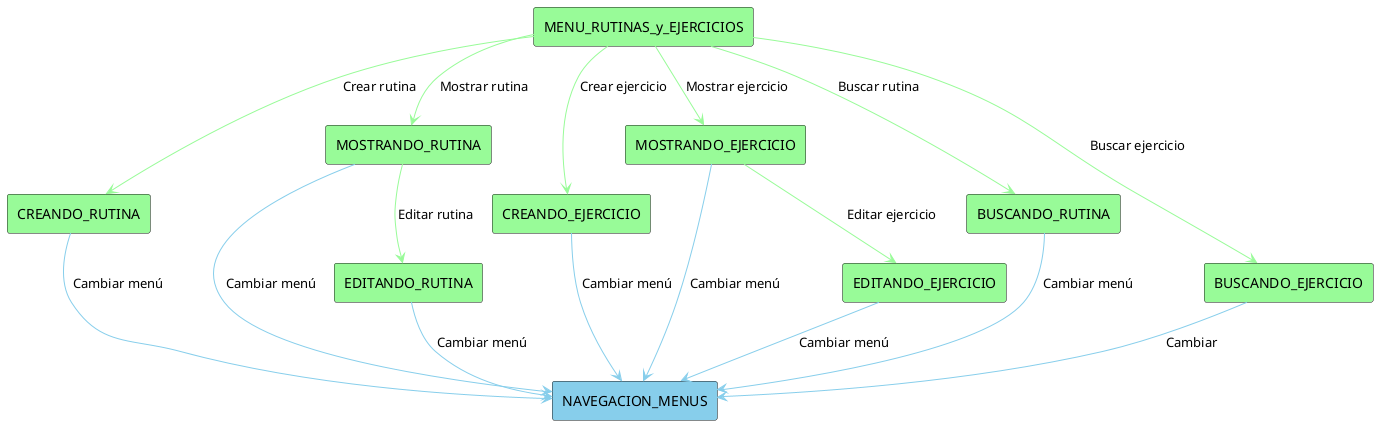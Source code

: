 @startuml DiagramaDeContextoMenuRutinasyEjerciciosProfesor
!define RECTANGLE(x, color) rectangle x #color

' Definición de los rectángulos con sus colores
RECTANGLE(NAVEGACION_MENUS, SkyBlue) 
RECTANGLE(MENU_RUTINAS_y_EJERCICIOS, PaleGreen)

' Submenús de "Rutinas y Ejercicios" con sus colores
RECTANGLE(CREANDO_RUTINA, PaleGreen) 
RECTANGLE(MOSTRANDO_RUTINA, PaleGreen) 
RECTANGLE(EDITANDO_RUTINA, PaleGreen) 
RECTANGLE(CREANDO_EJERCICIO, PaleGreen) 
RECTANGLE(MOSTRANDO_EJERCICIO, PaleGreen) 
RECTANGLE(EDITANDO_EJERCICIO, PaleGreen) 
RECTANGLE(BUSCANDO_RUTINA, PaleGreen)
RECTANGLE(BUSCANDO_EJERCICIO, PaleGreen)


CREANDO_RUTINA -[#SkyBlue]-> NAVEGACION_MENUS : Cambiar menú
MOSTRANDO_RUTINA -[#SkyBlue]-> NAVEGACION_MENUS : Cambiar menú
EDITANDO_RUTINA -[#SkyBlue]-> NAVEGACION_MENUS : Cambiar menú
CREANDO_EJERCICIO -[#SkyBlue]-> NAVEGACION_MENUS : Cambiar menú
MOSTRANDO_EJERCICIO -[#SkyBlue]-> NAVEGACION_MENUS : Cambiar menú
EDITANDO_EJERCICIO -[#SkyBlue]-> NAVEGACION_MENUS : Cambiar menú
BUSCANDO_RUTINA -[#SkyBlue]-> NAVEGACION_MENUS : Cambiar menú
BUSCANDO_EJERCICIO -[#SkyBlue]-> NAVEGACION_MENUS : Cambiar

' Menú "Rutinas y Ejercicios"
MENU_RUTINAS_y_EJERCICIOS -[#PaleGreen]-> CREANDO_RUTINA : Crear rutina
MENU_RUTINAS_y_EJERCICIOS -[#PaleGreen]-> CREANDO_EJERCICIO : Crear ejercicio
MENU_RUTINAS_y_EJERCICIOS -[#PaleGreen]-> MOSTRANDO_RUTINA : Mostrar rutina
MENU_RUTINAS_y_EJERCICIOS -[#PaleGreen]-> MOSTRANDO_EJERCICIO : Mostrar ejercicio
MOSTRANDO_RUTINA -[#PaleGreen]-> EDITANDO_RUTINA : Editar rutina
MOSTRANDO_EJERCICIO -[#PaleGreen]-> EDITANDO_EJERCICIO : Editar ejercicio
MENU_RUTINAS_y_EJERCICIOS -[#PaleGreen]-> BUSCANDO_RUTINA : Buscar rutina
MENU_RUTINAS_y_EJERCICIOS -[#PaleGreen]-> BUSCANDO_EJERCICIO : Buscar ejercicio

@enduml